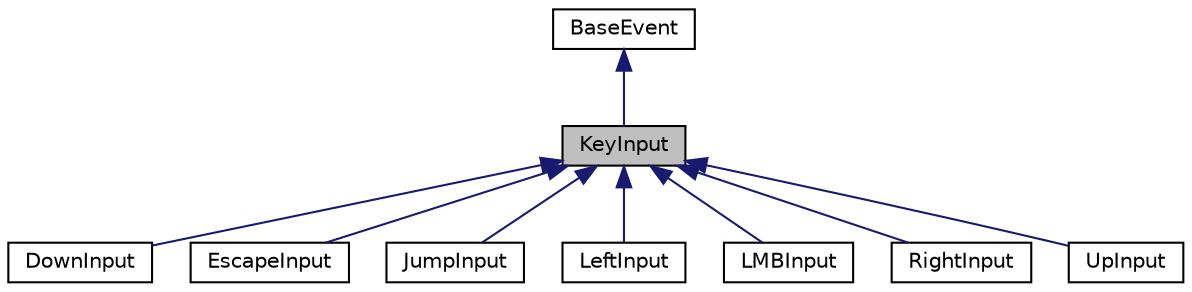 digraph "KeyInput"
{
 // LATEX_PDF_SIZE
  edge [fontname="Helvetica",fontsize="10",labelfontname="Helvetica",labelfontsize="10"];
  node [fontname="Helvetica",fontsize="10",shape=record];
  Node0 [label="KeyInput",height=0.2,width=0.4,color="black", fillcolor="grey75", style="filled", fontcolor="black",tooltip=" "];
  Node1 -> Node0 [dir="back",color="midnightblue",fontsize="10",style="solid",fontname="Helvetica"];
  Node1 [label="BaseEvent",height=0.2,width=0.4,color="black", fillcolor="white", style="filled",URL="$class_base_event.html",tooltip=" "];
  Node0 -> Node2 [dir="back",color="midnightblue",fontsize="10",style="solid",fontname="Helvetica"];
  Node2 [label="DownInput",height=0.2,width=0.4,color="black", fillcolor="white", style="filled",URL="$class_down_input.html",tooltip=" "];
  Node0 -> Node3 [dir="back",color="midnightblue",fontsize="10",style="solid",fontname="Helvetica"];
  Node3 [label="EscapeInput",height=0.2,width=0.4,color="black", fillcolor="white", style="filled",URL="$class_escape_input.html",tooltip=" "];
  Node0 -> Node4 [dir="back",color="midnightblue",fontsize="10",style="solid",fontname="Helvetica"];
  Node4 [label="JumpInput",height=0.2,width=0.4,color="black", fillcolor="white", style="filled",URL="$class_jump_input.html",tooltip=" "];
  Node0 -> Node5 [dir="back",color="midnightblue",fontsize="10",style="solid",fontname="Helvetica"];
  Node5 [label="LeftInput",height=0.2,width=0.4,color="black", fillcolor="white", style="filled",URL="$class_left_input.html",tooltip=" "];
  Node0 -> Node6 [dir="back",color="midnightblue",fontsize="10",style="solid",fontname="Helvetica"];
  Node6 [label="LMBInput",height=0.2,width=0.4,color="black", fillcolor="white", style="filled",URL="$class_l_m_b_input.html",tooltip=" "];
  Node0 -> Node7 [dir="back",color="midnightblue",fontsize="10",style="solid",fontname="Helvetica"];
  Node7 [label="RightInput",height=0.2,width=0.4,color="black", fillcolor="white", style="filled",URL="$class_right_input.html",tooltip=" "];
  Node0 -> Node8 [dir="back",color="midnightblue",fontsize="10",style="solid",fontname="Helvetica"];
  Node8 [label="UpInput",height=0.2,width=0.4,color="black", fillcolor="white", style="filled",URL="$class_up_input.html",tooltip=" "];
}
